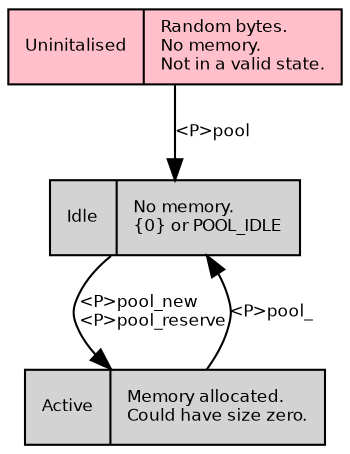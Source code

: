 digraph {
	//rankdir = LR;
	fontname = "Bitstream Vera Sans"
	fontsize = 8
	node [ fontname = "Bitstream Vera Sans" fontsize = 8 shape = "record" ]
	edge [ fontname = "Bitstream Vera Sans" fontsize = 8 ]

	node [ shape=record, style=filled ];
	null [ label = "Uninitalised|Random bytes.\lNo memory.\lNot in a valid state.\l", fillcolor = pink ];
	static [ label = "Idle|No memory.\l\{0\} or POOL_IDLE\l" ];
	dynamic [ label = "Active|Memory allocated.\lCould have size zero.\l" ];
	null -> static [ label = "<P>pool" ];
	static -> dynamic [ label = "<P>pool_new\l<P>pool_reserve" ];
	dynamic -> static [ label = "<P>pool_" ];
}
